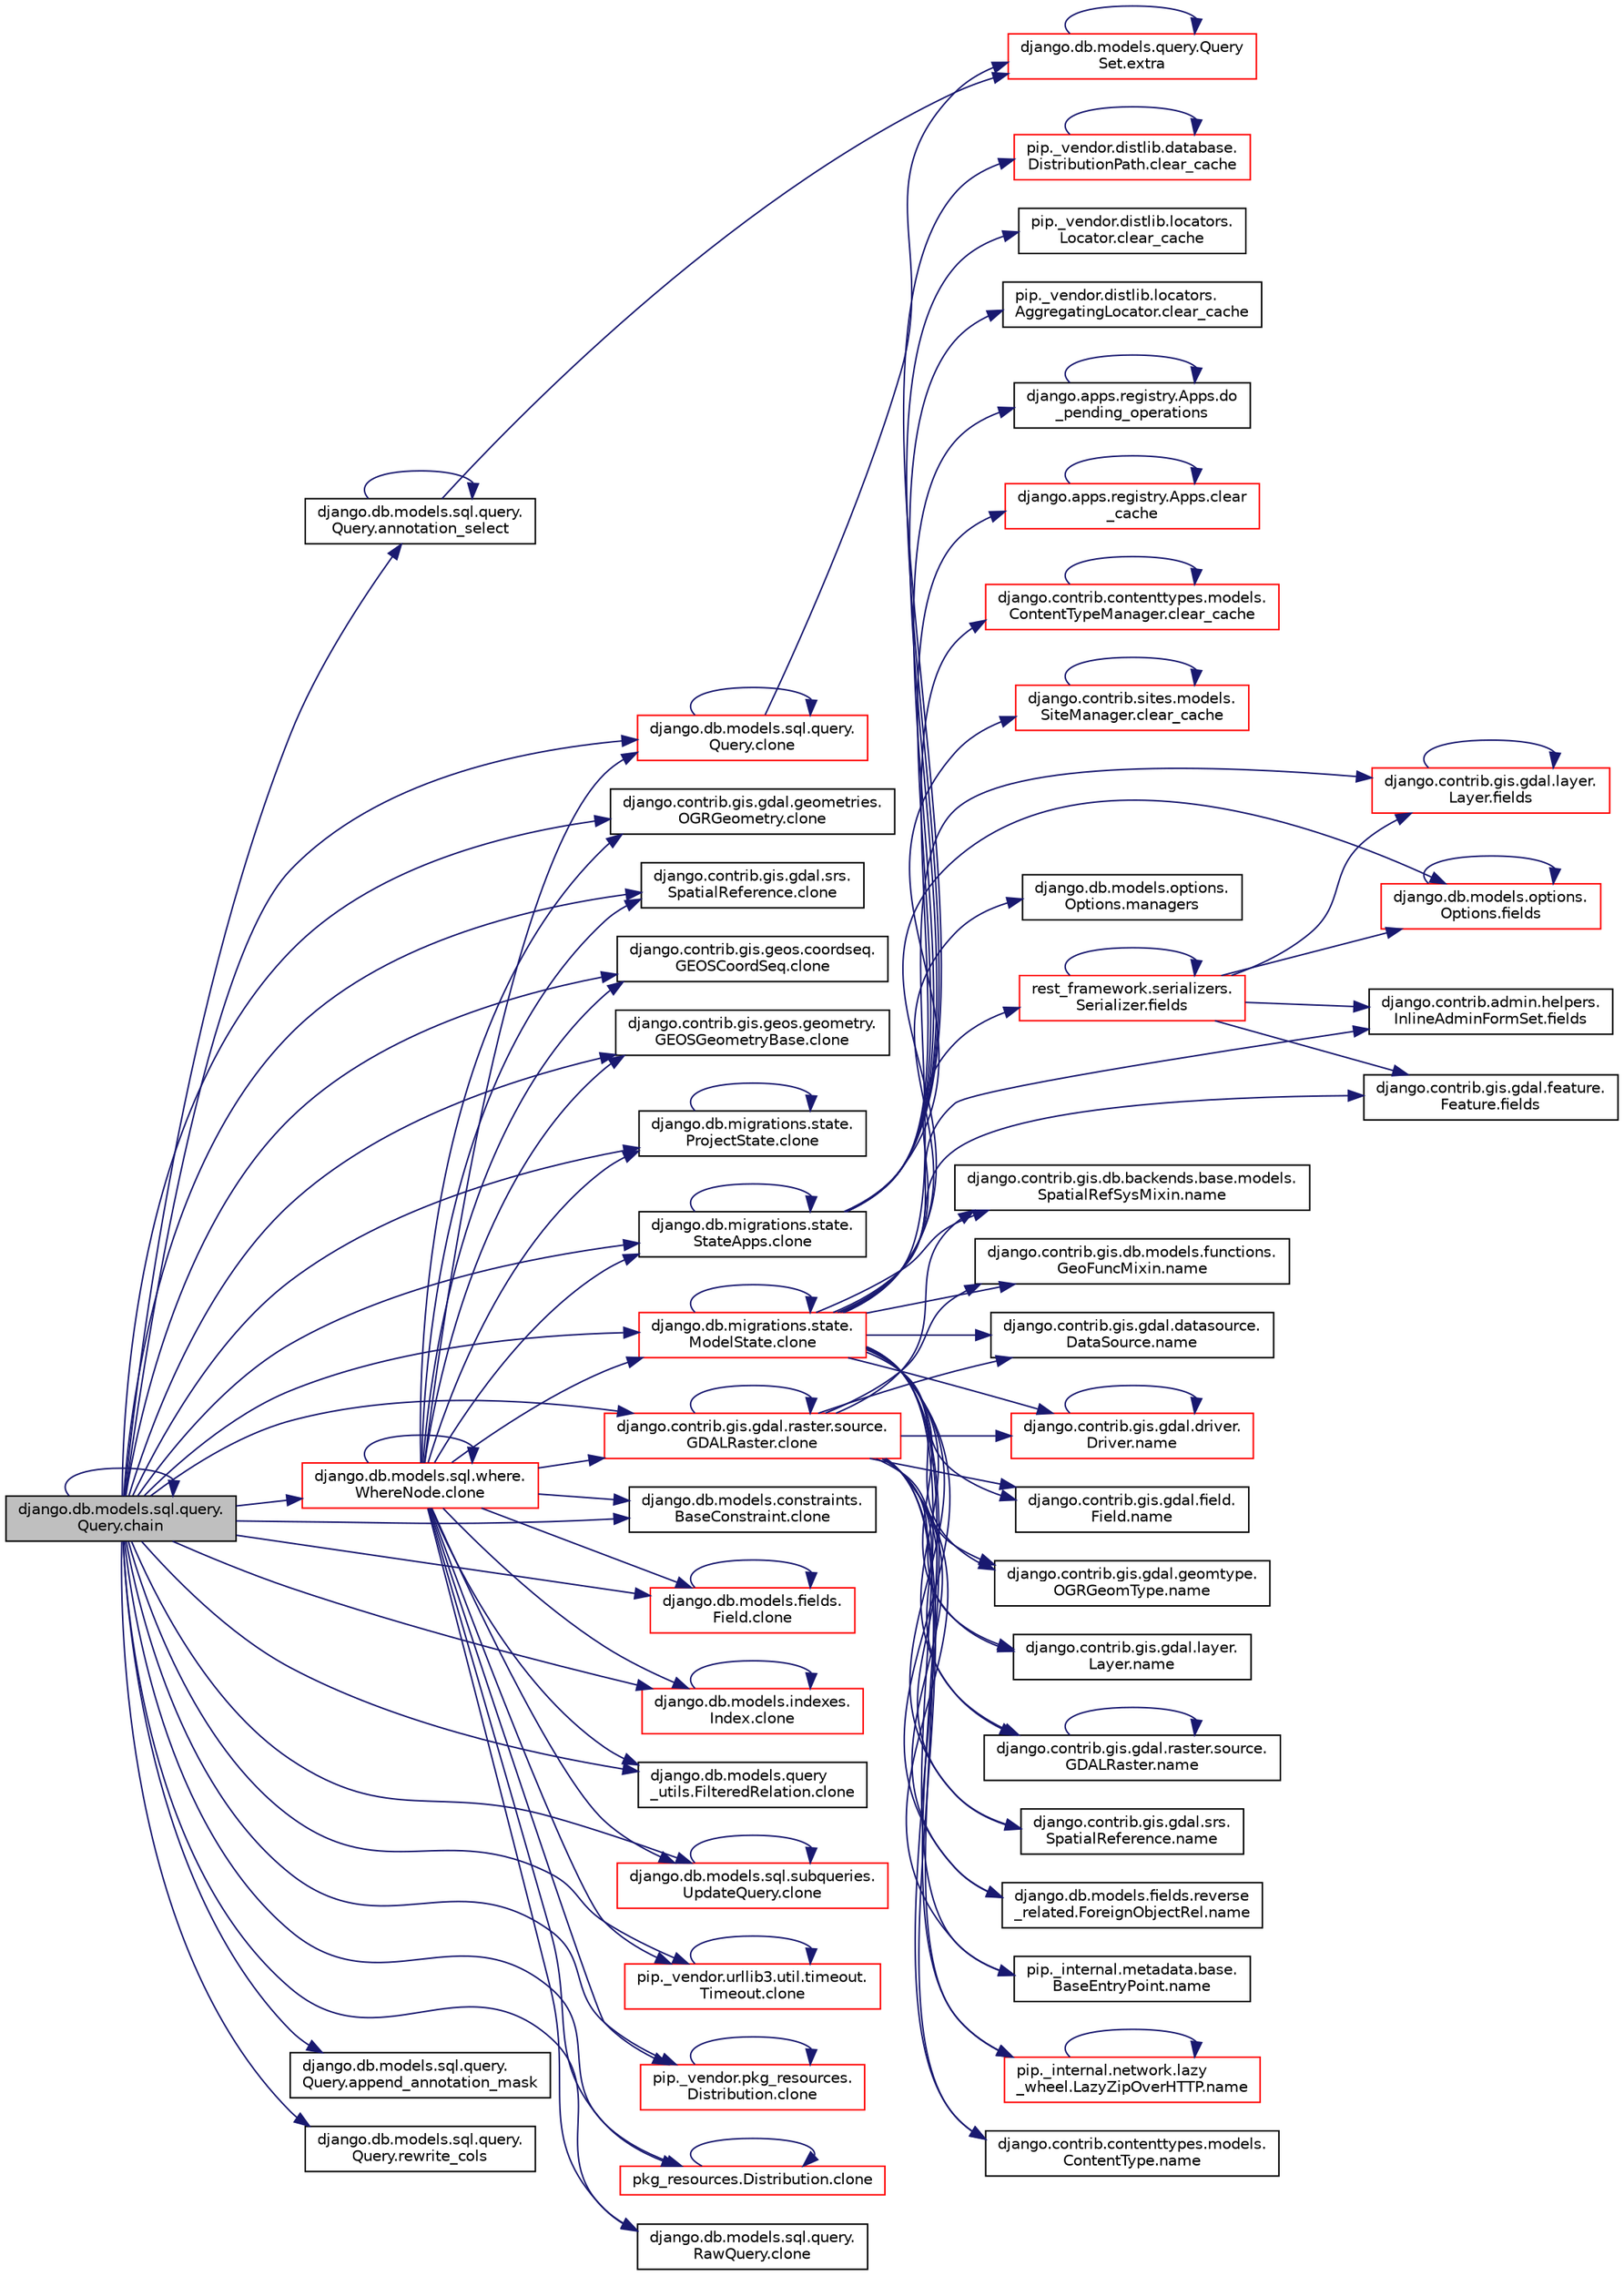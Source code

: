 digraph "django.db.models.sql.query.Query.chain"
{
 // LATEX_PDF_SIZE
  edge [fontname="Helvetica",fontsize="10",labelfontname="Helvetica",labelfontsize="10"];
  node [fontname="Helvetica",fontsize="10",shape=record];
  rankdir="LR";
  Node1 [label="django.db.models.sql.query.\lQuery.chain",height=0.2,width=0.4,color="black", fillcolor="grey75", style="filled", fontcolor="black",tooltip=" "];
  Node1 -> Node2 [color="midnightblue",fontsize="10",style="solid",fontname="Helvetica"];
  Node2 [label="django.db.models.sql.query.\lQuery.annotation_select",height=0.2,width=0.4,color="black", fillcolor="white", style="filled",URL="$d6/d30/classdjango_1_1db_1_1models_1_1sql_1_1query_1_1_query.html#ab96b332a1af935fe6ea07d3d76fabcf9",tooltip=" "];
  Node2 -> Node2 [color="midnightblue",fontsize="10",style="solid",fontname="Helvetica"];
  Node2 -> Node3 [color="midnightblue",fontsize="10",style="solid",fontname="Helvetica"];
  Node3 [label="django.db.models.query.Query\lSet.extra",height=0.2,width=0.4,color="red", fillcolor="white", style="filled",URL="$dd/d94/classdjango_1_1db_1_1models_1_1query_1_1_query_set.html#a1405bbe85d19b17ccd4c18090c8785a4",tooltip=" "];
  Node3 -> Node3 [color="midnightblue",fontsize="10",style="solid",fontname="Helvetica"];
  Node1 -> Node8 [color="midnightblue",fontsize="10",style="solid",fontname="Helvetica"];
  Node8 [label="django.db.models.sql.query.\lQuery.append_annotation_mask",height=0.2,width=0.4,color="black", fillcolor="white", style="filled",URL="$d6/d30/classdjango_1_1db_1_1models_1_1sql_1_1query_1_1_query.html#a1ac930280f9a18406df2121fc674df9f",tooltip=" "];
  Node1 -> Node1 [color="midnightblue",fontsize="10",style="solid",fontname="Helvetica"];
  Node1 -> Node9 [color="midnightblue",fontsize="10",style="solid",fontname="Helvetica"];
  Node9 [label="django.contrib.gis.gdal.geometries.\lOGRGeometry.clone",height=0.2,width=0.4,color="black", fillcolor="white", style="filled",URL="$dd/d78/classdjango_1_1contrib_1_1gis_1_1gdal_1_1geometries_1_1_o_g_r_geometry.html#aa632a5e07e0facf26b59c993c332b863",tooltip=" "];
  Node1 -> Node10 [color="midnightblue",fontsize="10",style="solid",fontname="Helvetica"];
  Node10 [label="django.contrib.gis.gdal.srs.\lSpatialReference.clone",height=0.2,width=0.4,color="black", fillcolor="white", style="filled",URL="$d7/dda/classdjango_1_1contrib_1_1gis_1_1gdal_1_1srs_1_1_spatial_reference.html#ab518a573c006e7fd51d3c611f1e3d5d1",tooltip=" "];
  Node1 -> Node11 [color="midnightblue",fontsize="10",style="solid",fontname="Helvetica"];
  Node11 [label="django.contrib.gis.geos.coordseq.\lGEOSCoordSeq.clone",height=0.2,width=0.4,color="black", fillcolor="white", style="filled",URL="$d5/d0c/classdjango_1_1contrib_1_1gis_1_1geos_1_1coordseq_1_1_g_e_o_s_coord_seq.html#aa6bb2cfdaa60bf19cc387c4ab5747e79",tooltip=" "];
  Node1 -> Node12 [color="midnightblue",fontsize="10",style="solid",fontname="Helvetica"];
  Node12 [label="django.contrib.gis.geos.geometry.\lGEOSGeometryBase.clone",height=0.2,width=0.4,color="black", fillcolor="white", style="filled",URL="$d0/d97/classdjango_1_1contrib_1_1gis_1_1geos_1_1geometry_1_1_g_e_o_s_geometry_base.html#aaf92d5e776a1fedcb39b52a36e4dabb1",tooltip=" "];
  Node1 -> Node13 [color="midnightblue",fontsize="10",style="solid",fontname="Helvetica"];
  Node13 [label="django.db.migrations.state.\lProjectState.clone",height=0.2,width=0.4,color="black", fillcolor="white", style="filled",URL="$de/db2/classdjango_1_1db_1_1migrations_1_1state_1_1_project_state.html#a22b8c0c95a34494529722755f2f7fb08",tooltip=" "];
  Node13 -> Node13 [color="midnightblue",fontsize="10",style="solid",fontname="Helvetica"];
  Node1 -> Node14 [color="midnightblue",fontsize="10",style="solid",fontname="Helvetica"];
  Node14 [label="django.db.migrations.state.\lStateApps.clone",height=0.2,width=0.4,color="black", fillcolor="white", style="filled",URL="$d3/d9a/classdjango_1_1db_1_1migrations_1_1state_1_1_state_apps.html#a821944752bc7080daff8c38bb20e3943",tooltip=" "];
  Node14 -> Node15 [color="midnightblue",fontsize="10",style="solid",fontname="Helvetica"];
  Node15 [label="django.apps.registry.Apps.clear\l_cache",height=0.2,width=0.4,color="red", fillcolor="white", style="filled",URL="$d8/d34/classdjango_1_1apps_1_1registry_1_1_apps.html#a3dabf3bb1475c2e1ce598cf59420d96c",tooltip=" "];
  Node15 -> Node15 [color="midnightblue",fontsize="10",style="solid",fontname="Helvetica"];
  Node14 -> Node121 [color="midnightblue",fontsize="10",style="solid",fontname="Helvetica"];
  Node121 [label="django.contrib.contenttypes.models.\lContentTypeManager.clear_cache",height=0.2,width=0.4,color="red", fillcolor="white", style="filled",URL="$d0/dbc/classdjango_1_1contrib_1_1contenttypes_1_1models_1_1_content_type_manager.html#a8c0e3cd09eab9f713c1f4d2dda32d97c",tooltip=" "];
  Node121 -> Node121 [color="midnightblue",fontsize="10",style="solid",fontname="Helvetica"];
  Node14 -> Node123 [color="midnightblue",fontsize="10",style="solid",fontname="Helvetica"];
  Node123 [label="django.contrib.sites.models.\lSiteManager.clear_cache",height=0.2,width=0.4,color="red", fillcolor="white", style="filled",URL="$d9/d9e/classdjango_1_1contrib_1_1sites_1_1models_1_1_site_manager.html#add1b963e98668e941563915da7a3c99f",tooltip=" "];
  Node123 -> Node123 [color="midnightblue",fontsize="10",style="solid",fontname="Helvetica"];
  Node14 -> Node5528 [color="midnightblue",fontsize="10",style="solid",fontname="Helvetica"];
  Node5528 [label="pip._vendor.distlib.database.\lDistributionPath.clear_cache",height=0.2,width=0.4,color="red", fillcolor="white", style="filled",URL="$d3/d8a/classpip_1_1__vendor_1_1distlib_1_1database_1_1_distribution_path.html#a576c17cc01238d807b4cc7b833001b0b",tooltip=" "];
  Node5528 -> Node5528 [color="midnightblue",fontsize="10",style="solid",fontname="Helvetica"];
  Node14 -> Node5530 [color="midnightblue",fontsize="10",style="solid",fontname="Helvetica"];
  Node5530 [label="pip._vendor.distlib.locators.\lLocator.clear_cache",height=0.2,width=0.4,color="black", fillcolor="white", style="filled",URL="$df/dda/classpip_1_1__vendor_1_1distlib_1_1locators_1_1_locator.html#aa8e1b24125b3cecddfa873c5ded5f3bb",tooltip=" "];
  Node14 -> Node5531 [color="midnightblue",fontsize="10",style="solid",fontname="Helvetica"];
  Node5531 [label="pip._vendor.distlib.locators.\lAggregatingLocator.clear_cache",height=0.2,width=0.4,color="black", fillcolor="white", style="filled",URL="$d3/de8/classpip_1_1__vendor_1_1distlib_1_1locators_1_1_aggregating_locator.html#a937d4d11aa45376977d68da1656ae82a",tooltip=" "];
  Node14 -> Node14 [color="midnightblue",fontsize="10",style="solid",fontname="Helvetica"];
  Node14 -> Node5532 [color="midnightblue",fontsize="10",style="solid",fontname="Helvetica"];
  Node5532 [label="django.apps.registry.Apps.do\l_pending_operations",height=0.2,width=0.4,color="black", fillcolor="white", style="filled",URL="$d8/d34/classdjango_1_1apps_1_1registry_1_1_apps.html#a4e7a349e650b3d4b0b70ce5554f59ed2",tooltip=" "];
  Node5532 -> Node5532 [color="midnightblue",fontsize="10",style="solid",fontname="Helvetica"];
  Node1 -> Node1521 [color="midnightblue",fontsize="10",style="solid",fontname="Helvetica"];
  Node1521 [label="django.db.migrations.state.\lModelState.clone",height=0.2,width=0.4,color="red", fillcolor="white", style="filled",URL="$d1/d62/classdjango_1_1db_1_1migrations_1_1state_1_1_model_state.html#ab5feb03ae6d22923dd5029a5cfb8abb0",tooltip=" "];
  Node1521 -> Node1521 [color="midnightblue",fontsize="10",style="solid",fontname="Helvetica"];
  Node1521 -> Node703 [color="midnightblue",fontsize="10",style="solid",fontname="Helvetica"];
  Node703 [label="django.contrib.admin.helpers.\lInlineAdminFormSet.fields",height=0.2,width=0.4,color="black", fillcolor="white", style="filled",URL="$db/d43/classdjango_1_1contrib_1_1admin_1_1helpers_1_1_inline_admin_form_set.html#a05da4b8d8905c6773882ad9d9219e56f",tooltip=" "];
  Node1521 -> Node704 [color="midnightblue",fontsize="10",style="solid",fontname="Helvetica"];
  Node704 [label="django.contrib.gis.gdal.feature.\lFeature.fields",height=0.2,width=0.4,color="black", fillcolor="white", style="filled",URL="$db/d34/classdjango_1_1contrib_1_1gis_1_1gdal_1_1feature_1_1_feature.html#a8cfc80966af7ca71369fc1b2c511f7d2",tooltip=" "];
  Node1521 -> Node705 [color="midnightblue",fontsize="10",style="solid",fontname="Helvetica"];
  Node705 [label="django.contrib.gis.gdal.layer.\lLayer.fields",height=0.2,width=0.4,color="red", fillcolor="white", style="filled",URL="$d9/d84/classdjango_1_1contrib_1_1gis_1_1gdal_1_1layer_1_1_layer.html#a6343afa888079fc224c68c4d69d0ae4c",tooltip=" "];
  Node705 -> Node705 [color="midnightblue",fontsize="10",style="solid",fontname="Helvetica"];
  Node1521 -> Node708 [color="midnightblue",fontsize="10",style="solid",fontname="Helvetica"];
  Node708 [label="django.db.models.options.\lOptions.fields",height=0.2,width=0.4,color="red", fillcolor="white", style="filled",URL="$d4/d60/classdjango_1_1db_1_1models_1_1options_1_1_options.html#aad34b611171b74c47280b50bd350a7b5",tooltip=" "];
  Node708 -> Node708 [color="midnightblue",fontsize="10",style="solid",fontname="Helvetica"];
  Node1521 -> Node713 [color="midnightblue",fontsize="10",style="solid",fontname="Helvetica"];
  Node713 [label="rest_framework.serializers.\lSerializer.fields",height=0.2,width=0.4,color="red", fillcolor="white", style="filled",URL="$de/daf/classrest__framework_1_1serializers_1_1_serializer.html#a304b94e9bf70334bb75af37586bb82fd",tooltip=" "];
  Node713 -> Node703 [color="midnightblue",fontsize="10",style="solid",fontname="Helvetica"];
  Node713 -> Node704 [color="midnightblue",fontsize="10",style="solid",fontname="Helvetica"];
  Node713 -> Node705 [color="midnightblue",fontsize="10",style="solid",fontname="Helvetica"];
  Node713 -> Node708 [color="midnightblue",fontsize="10",style="solid",fontname="Helvetica"];
  Node713 -> Node713 [color="midnightblue",fontsize="10",style="solid",fontname="Helvetica"];
  Node1521 -> Node1522 [color="midnightblue",fontsize="10",style="solid",fontname="Helvetica"];
  Node1522 [label="django.db.models.options.\lOptions.managers",height=0.2,width=0.4,color="black", fillcolor="white", style="filled",URL="$d4/d60/classdjango_1_1db_1_1models_1_1options_1_1_options.html#a3d55917fed78a04df630be722037235f",tooltip=" "];
  Node1521 -> Node18 [color="midnightblue",fontsize="10",style="solid",fontname="Helvetica"];
  Node18 [label="django.contrib.contenttypes.models.\lContentType.name",height=0.2,width=0.4,color="black", fillcolor="white", style="filled",URL="$d6/d20/classdjango_1_1contrib_1_1contenttypes_1_1models_1_1_content_type.html#a1577e45d8940ca8ce7032df05c0920f1",tooltip=" "];
  Node1521 -> Node19 [color="midnightblue",fontsize="10",style="solid",fontname="Helvetica"];
  Node19 [label="django.contrib.gis.db.backends.base.models.\lSpatialRefSysMixin.name",height=0.2,width=0.4,color="black", fillcolor="white", style="filled",URL="$d5/d73/classdjango_1_1contrib_1_1gis_1_1db_1_1backends_1_1base_1_1models_1_1_spatial_ref_sys_mixin.html#a502460564fa7a935d8bb5aea6cbce4b9",tooltip=" "];
  Node1521 -> Node20 [color="midnightblue",fontsize="10",style="solid",fontname="Helvetica"];
  Node20 [label="django.contrib.gis.db.models.functions.\lGeoFuncMixin.name",height=0.2,width=0.4,color="black", fillcolor="white", style="filled",URL="$d4/d5c/classdjango_1_1contrib_1_1gis_1_1db_1_1models_1_1functions_1_1_geo_func_mixin.html#a9a6993ec9126211670ca7087359b8c6a",tooltip=" "];
  Node1521 -> Node21 [color="midnightblue",fontsize="10",style="solid",fontname="Helvetica"];
  Node21 [label="django.contrib.gis.gdal.datasource.\lDataSource.name",height=0.2,width=0.4,color="black", fillcolor="white", style="filled",URL="$db/d7b/classdjango_1_1contrib_1_1gis_1_1gdal_1_1datasource_1_1_data_source.html#af2cbfd1f4ceeb82b6f7c29a705555d8e",tooltip=" "];
  Node1521 -> Node22 [color="midnightblue",fontsize="10",style="solid",fontname="Helvetica"];
  Node22 [label="django.contrib.gis.gdal.driver.\lDriver.name",height=0.2,width=0.4,color="red", fillcolor="white", style="filled",URL="$d5/df2/classdjango_1_1contrib_1_1gis_1_1gdal_1_1driver_1_1_driver.html#ab25b5eea93459ca8e05dc329ef537f1b",tooltip=" "];
  Node22 -> Node22 [color="midnightblue",fontsize="10",style="solid",fontname="Helvetica"];
  Node1521 -> Node24 [color="midnightblue",fontsize="10",style="solid",fontname="Helvetica"];
  Node24 [label="django.contrib.gis.gdal.field.\lField.name",height=0.2,width=0.4,color="black", fillcolor="white", style="filled",URL="$d8/d65/classdjango_1_1contrib_1_1gis_1_1gdal_1_1field_1_1_field.html#a52ccad95ad1a0fae1ef80beb9a6c838b",tooltip=" "];
  Node1521 -> Node25 [color="midnightblue",fontsize="10",style="solid",fontname="Helvetica"];
  Node25 [label="django.contrib.gis.gdal.geomtype.\lOGRGeomType.name",height=0.2,width=0.4,color="black", fillcolor="white", style="filled",URL="$dc/d9c/classdjango_1_1contrib_1_1gis_1_1gdal_1_1geomtype_1_1_o_g_r_geom_type.html#a80a6f16d4e7014ca3adac92432f148b2",tooltip=" "];
  Node1521 -> Node26 [color="midnightblue",fontsize="10",style="solid",fontname="Helvetica"];
  Node26 [label="django.contrib.gis.gdal.layer.\lLayer.name",height=0.2,width=0.4,color="black", fillcolor="white", style="filled",URL="$d9/d84/classdjango_1_1contrib_1_1gis_1_1gdal_1_1layer_1_1_layer.html#a64c4f09deeb5dd93a1f82a986e090581",tooltip=" "];
  Node1521 -> Node27 [color="midnightblue",fontsize="10",style="solid",fontname="Helvetica"];
  Node27 [label="django.contrib.gis.gdal.raster.source.\lGDALRaster.name",height=0.2,width=0.4,color="black", fillcolor="white", style="filled",URL="$db/dff/classdjango_1_1contrib_1_1gis_1_1gdal_1_1raster_1_1source_1_1_g_d_a_l_raster.html#adc147e651b853c17a0d6abe3be9da7a9",tooltip=" "];
  Node27 -> Node27 [color="midnightblue",fontsize="10",style="solid",fontname="Helvetica"];
  Node1521 -> Node28 [color="midnightblue",fontsize="10",style="solid",fontname="Helvetica"];
  Node28 [label="django.contrib.gis.gdal.srs.\lSpatialReference.name",height=0.2,width=0.4,color="black", fillcolor="white", style="filled",URL="$d7/dda/classdjango_1_1contrib_1_1gis_1_1gdal_1_1srs_1_1_spatial_reference.html#aba72b97da57e6f07b85d53ff618798e3",tooltip=" "];
  Node1521 -> Node29 [color="midnightblue",fontsize="10",style="solid",fontname="Helvetica"];
  Node29 [label="django.db.models.fields.reverse\l_related.ForeignObjectRel.name",height=0.2,width=0.4,color="black", fillcolor="white", style="filled",URL="$d3/da4/classdjango_1_1db_1_1models_1_1fields_1_1reverse__related_1_1_foreign_object_rel.html#aacda3a6a71b37c6422fbc200f0b0225a",tooltip=" "];
  Node1521 -> Node30 [color="midnightblue",fontsize="10",style="solid",fontname="Helvetica"];
  Node30 [label="pip._internal.metadata.base.\lBaseEntryPoint.name",height=0.2,width=0.4,color="black", fillcolor="white", style="filled",URL="$d1/d78/classpip_1_1__internal_1_1metadata_1_1base_1_1_base_entry_point.html#acd0c7299966258aeb0876da26520233d",tooltip=" "];
  Node1521 -> Node31 [color="midnightblue",fontsize="10",style="solid",fontname="Helvetica"];
  Node31 [label="pip._internal.network.lazy\l_wheel.LazyZipOverHTTP.name",height=0.2,width=0.4,color="red", fillcolor="white", style="filled",URL="$df/d67/classpip_1_1__internal_1_1network_1_1lazy__wheel_1_1_lazy_zip_over_h_t_t_p.html#a59403bb703d375caa6c1dda7573257a1",tooltip=" "];
  Node31 -> Node31 [color="midnightblue",fontsize="10",style="solid",fontname="Helvetica"];
  Node1 -> Node1569 [color="midnightblue",fontsize="10",style="solid",fontname="Helvetica"];
  Node1569 [label="django.db.models.constraints.\lBaseConstraint.clone",height=0.2,width=0.4,color="black", fillcolor="white", style="filled",URL="$da/d8b/classdjango_1_1db_1_1models_1_1constraints_1_1_base_constraint.html#aa8f687025c9ab3afd1c3e0be4aeb38e5",tooltip=" "];
  Node1 -> Node1570 [color="midnightblue",fontsize="10",style="solid",fontname="Helvetica"];
  Node1570 [label="django.db.models.fields.\lField.clone",height=0.2,width=0.4,color="red", fillcolor="white", style="filled",URL="$db/d75/classdjango_1_1db_1_1models_1_1fields_1_1_field.html#ae8df23501cdf746b169871b4c3b8fd68",tooltip=" "];
  Node1570 -> Node1570 [color="midnightblue",fontsize="10",style="solid",fontname="Helvetica"];
  Node1 -> Node1836 [color="midnightblue",fontsize="10",style="solid",fontname="Helvetica"];
  Node1836 [label="django.db.models.indexes.\lIndex.clone",height=0.2,width=0.4,color="red", fillcolor="white", style="filled",URL="$d9/de5/classdjango_1_1db_1_1models_1_1indexes_1_1_index.html#a4a72c5cec1fcccfa88858c5605fb6a3d",tooltip=" "];
  Node1836 -> Node1836 [color="midnightblue",fontsize="10",style="solid",fontname="Helvetica"];
  Node1 -> Node1837 [color="midnightblue",fontsize="10",style="solid",fontname="Helvetica"];
  Node1837 [label="django.db.models.query\l_utils.FilteredRelation.clone",height=0.2,width=0.4,color="black", fillcolor="white", style="filled",URL="$d0/d2b/classdjango_1_1db_1_1models_1_1query__utils_1_1_filtered_relation.html#a9f4dae850af9de18248db090365c8ae6",tooltip=" "];
  Node1 -> Node1838 [color="midnightblue",fontsize="10",style="solid",fontname="Helvetica"];
  Node1838 [label="django.db.models.sql.query.\lQuery.clone",height=0.2,width=0.4,color="red", fillcolor="white", style="filled",URL="$d6/d30/classdjango_1_1db_1_1models_1_1sql_1_1query_1_1_query.html#a1a0da276f10cd0bf92b0b5c038210ec0",tooltip=" "];
  Node1838 -> Node1838 [color="midnightblue",fontsize="10",style="solid",fontname="Helvetica"];
  Node1838 -> Node3 [color="midnightblue",fontsize="10",style="solid",fontname="Helvetica"];
  Node1 -> Node1842 [color="midnightblue",fontsize="10",style="solid",fontname="Helvetica"];
  Node1842 [label="django.db.models.sql.subqueries.\lUpdateQuery.clone",height=0.2,width=0.4,color="red", fillcolor="white", style="filled",URL="$d5/de4/classdjango_1_1db_1_1models_1_1sql_1_1subqueries_1_1_update_query.html#aa27f04cebfd03635df399ef4c8a4b203",tooltip=" "];
  Node1842 -> Node1842 [color="midnightblue",fontsize="10",style="solid",fontname="Helvetica"];
  Node1 -> Node1871 [color="midnightblue",fontsize="10",style="solid",fontname="Helvetica"];
  Node1871 [label="django.db.models.sql.where.\lWhereNode.clone",height=0.2,width=0.4,color="red", fillcolor="white", style="filled",URL="$db/da3/classdjango_1_1db_1_1models_1_1sql_1_1where_1_1_where_node.html#aa169773c5fb2dda662bec5946ed79263",tooltip=" "];
  Node1871 -> Node9 [color="midnightblue",fontsize="10",style="solid",fontname="Helvetica"];
  Node1871 -> Node10 [color="midnightblue",fontsize="10",style="solid",fontname="Helvetica"];
  Node1871 -> Node11 [color="midnightblue",fontsize="10",style="solid",fontname="Helvetica"];
  Node1871 -> Node12 [color="midnightblue",fontsize="10",style="solid",fontname="Helvetica"];
  Node1871 -> Node13 [color="midnightblue",fontsize="10",style="solid",fontname="Helvetica"];
  Node1871 -> Node14 [color="midnightblue",fontsize="10",style="solid",fontname="Helvetica"];
  Node1871 -> Node1521 [color="midnightblue",fontsize="10",style="solid",fontname="Helvetica"];
  Node1871 -> Node1569 [color="midnightblue",fontsize="10",style="solid",fontname="Helvetica"];
  Node1871 -> Node1570 [color="midnightblue",fontsize="10",style="solid",fontname="Helvetica"];
  Node1871 -> Node1836 [color="midnightblue",fontsize="10",style="solid",fontname="Helvetica"];
  Node1871 -> Node1837 [color="midnightblue",fontsize="10",style="solid",fontname="Helvetica"];
  Node1871 -> Node1838 [color="midnightblue",fontsize="10",style="solid",fontname="Helvetica"];
  Node1871 -> Node1842 [color="midnightblue",fontsize="10",style="solid",fontname="Helvetica"];
  Node1871 -> Node1871 [color="midnightblue",fontsize="10",style="solid",fontname="Helvetica"];
  Node1871 -> Node1876 [color="midnightblue",fontsize="10",style="solid",fontname="Helvetica"];
  Node1876 [label="pip._vendor.urllib3.util.timeout.\lTimeout.clone",height=0.2,width=0.4,color="red", fillcolor="white", style="filled",URL="$d7/d0f/classpip_1_1__vendor_1_1urllib3_1_1util_1_1timeout_1_1_timeout.html#adf3e93289276c7920b5bfa24ce7ad651",tooltip=" "];
  Node1876 -> Node1876 [color="midnightblue",fontsize="10",style="solid",fontname="Helvetica"];
  Node1871 -> Node1880 [color="midnightblue",fontsize="10",style="solid",fontname="Helvetica"];
  Node1880 [label="pip._vendor.pkg_resources.\lDistribution.clone",height=0.2,width=0.4,color="red", fillcolor="white", style="filled",URL="$d0/ddb/classpip_1_1__vendor_1_1pkg__resources_1_1_distribution.html#a9928966be415e533c49972011db1a5a2",tooltip=" "];
  Node1880 -> Node1880 [color="midnightblue",fontsize="10",style="solid",fontname="Helvetica"];
  Node1871 -> Node1885 [color="midnightblue",fontsize="10",style="solid",fontname="Helvetica"];
  Node1885 [label="pkg_resources.Distribution.clone",height=0.2,width=0.4,color="red", fillcolor="white", style="filled",URL="$d8/d25/classpkg__resources_1_1_distribution.html#a3efa2d30d3271d07ebea1943f13db873",tooltip=" "];
  Node1885 -> Node1885 [color="midnightblue",fontsize="10",style="solid",fontname="Helvetica"];
  Node1871 -> Node1886 [color="midnightblue",fontsize="10",style="solid",fontname="Helvetica"];
  Node1886 [label="django.contrib.gis.gdal.raster.source.\lGDALRaster.clone",height=0.2,width=0.4,color="red", fillcolor="white", style="filled",URL="$db/dff/classdjango_1_1contrib_1_1gis_1_1gdal_1_1raster_1_1source_1_1_g_d_a_l_raster.html#ab942a134825c7588400201443c9fd128",tooltip=" "];
  Node1886 -> Node1886 [color="midnightblue",fontsize="10",style="solid",fontname="Helvetica"];
  Node1886 -> Node18 [color="midnightblue",fontsize="10",style="solid",fontname="Helvetica"];
  Node1886 -> Node19 [color="midnightblue",fontsize="10",style="solid",fontname="Helvetica"];
  Node1886 -> Node20 [color="midnightblue",fontsize="10",style="solid",fontname="Helvetica"];
  Node1886 -> Node21 [color="midnightblue",fontsize="10",style="solid",fontname="Helvetica"];
  Node1886 -> Node22 [color="midnightblue",fontsize="10",style="solid",fontname="Helvetica"];
  Node1886 -> Node24 [color="midnightblue",fontsize="10",style="solid",fontname="Helvetica"];
  Node1886 -> Node25 [color="midnightblue",fontsize="10",style="solid",fontname="Helvetica"];
  Node1886 -> Node26 [color="midnightblue",fontsize="10",style="solid",fontname="Helvetica"];
  Node1886 -> Node27 [color="midnightblue",fontsize="10",style="solid",fontname="Helvetica"];
  Node1886 -> Node28 [color="midnightblue",fontsize="10",style="solid",fontname="Helvetica"];
  Node1886 -> Node29 [color="midnightblue",fontsize="10",style="solid",fontname="Helvetica"];
  Node1886 -> Node30 [color="midnightblue",fontsize="10",style="solid",fontname="Helvetica"];
  Node1886 -> Node31 [color="midnightblue",fontsize="10",style="solid",fontname="Helvetica"];
  Node1871 -> Node1893 [color="midnightblue",fontsize="10",style="solid",fontname="Helvetica"];
  Node1893 [label="django.db.models.sql.query.\lRawQuery.clone",height=0.2,width=0.4,color="black", fillcolor="white", style="filled",URL="$db/dfa/classdjango_1_1db_1_1models_1_1sql_1_1query_1_1_raw_query.html#a41e402ece12880e64e595a71991cd8bb",tooltip=" "];
  Node1 -> Node1876 [color="midnightblue",fontsize="10",style="solid",fontname="Helvetica"];
  Node1 -> Node1880 [color="midnightblue",fontsize="10",style="solid",fontname="Helvetica"];
  Node1 -> Node1885 [color="midnightblue",fontsize="10",style="solid",fontname="Helvetica"];
  Node1 -> Node1886 [color="midnightblue",fontsize="10",style="solid",fontname="Helvetica"];
  Node1 -> Node1893 [color="midnightblue",fontsize="10",style="solid",fontname="Helvetica"];
  Node1 -> Node5533 [color="midnightblue",fontsize="10",style="solid",fontname="Helvetica"];
  Node5533 [label="django.db.models.sql.query.\lQuery.rewrite_cols",height=0.2,width=0.4,color="black", fillcolor="white", style="filled",URL="$d6/d30/classdjango_1_1db_1_1models_1_1sql_1_1query_1_1_query.html#a297b29879f934c3c3d7cf4b016a22000",tooltip=" "];
}
